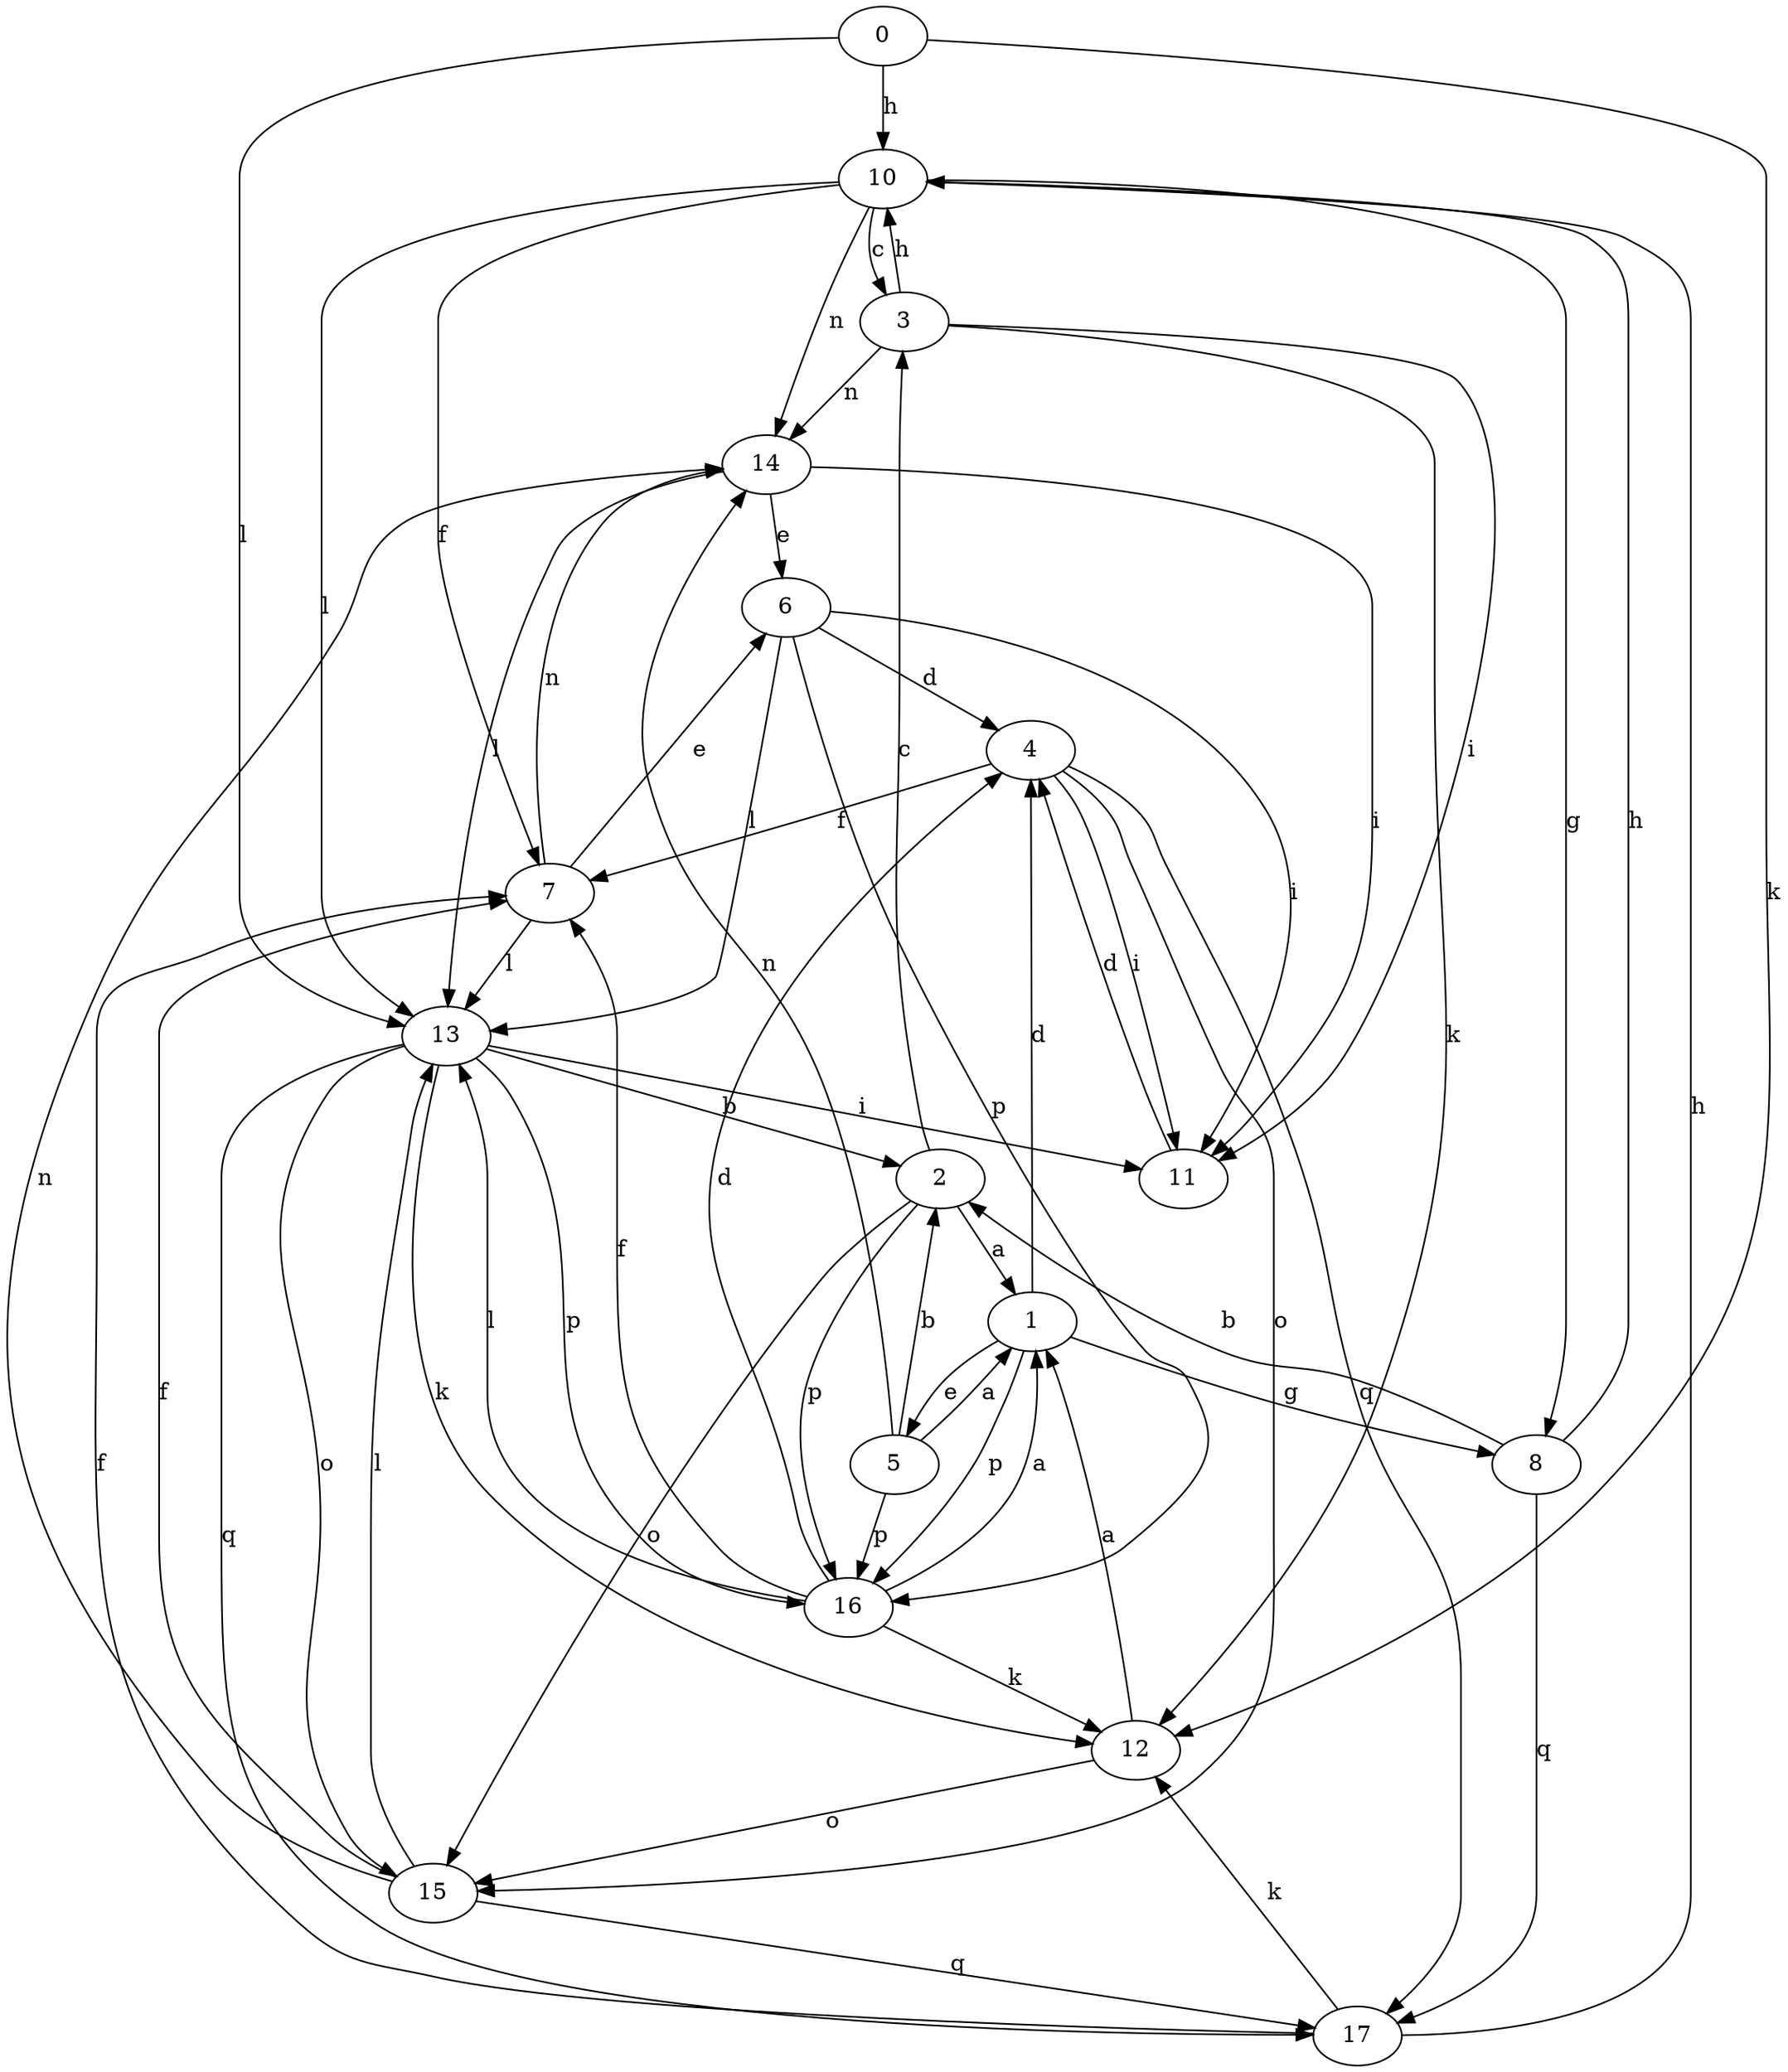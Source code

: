 strict digraph  {
0;
1;
2;
3;
4;
5;
6;
7;
8;
10;
11;
12;
13;
14;
15;
16;
17;
0 -> 10  [label=h];
0 -> 12  [label=k];
0 -> 13  [label=l];
1 -> 4  [label=d];
1 -> 5  [label=e];
1 -> 8  [label=g];
1 -> 16  [label=p];
2 -> 1  [label=a];
2 -> 3  [label=c];
2 -> 15  [label=o];
2 -> 16  [label=p];
3 -> 10  [label=h];
3 -> 11  [label=i];
3 -> 12  [label=k];
3 -> 14  [label=n];
4 -> 7  [label=f];
4 -> 11  [label=i];
4 -> 15  [label=o];
4 -> 17  [label=q];
5 -> 1  [label=a];
5 -> 2  [label=b];
5 -> 14  [label=n];
5 -> 16  [label=p];
6 -> 4  [label=d];
6 -> 11  [label=i];
6 -> 13  [label=l];
6 -> 16  [label=p];
7 -> 6  [label=e];
7 -> 13  [label=l];
7 -> 14  [label=n];
8 -> 2  [label=b];
8 -> 10  [label=h];
8 -> 17  [label=q];
10 -> 3  [label=c];
10 -> 7  [label=f];
10 -> 8  [label=g];
10 -> 13  [label=l];
10 -> 14  [label=n];
11 -> 4  [label=d];
12 -> 1  [label=a];
12 -> 15  [label=o];
13 -> 2  [label=b];
13 -> 11  [label=i];
13 -> 12  [label=k];
13 -> 15  [label=o];
13 -> 16  [label=p];
13 -> 17  [label=q];
14 -> 6  [label=e];
14 -> 11  [label=i];
14 -> 13  [label=l];
15 -> 7  [label=f];
15 -> 13  [label=l];
15 -> 14  [label=n];
15 -> 17  [label=q];
16 -> 1  [label=a];
16 -> 4  [label=d];
16 -> 7  [label=f];
16 -> 12  [label=k];
16 -> 13  [label=l];
17 -> 7  [label=f];
17 -> 10  [label=h];
17 -> 12  [label=k];
}

